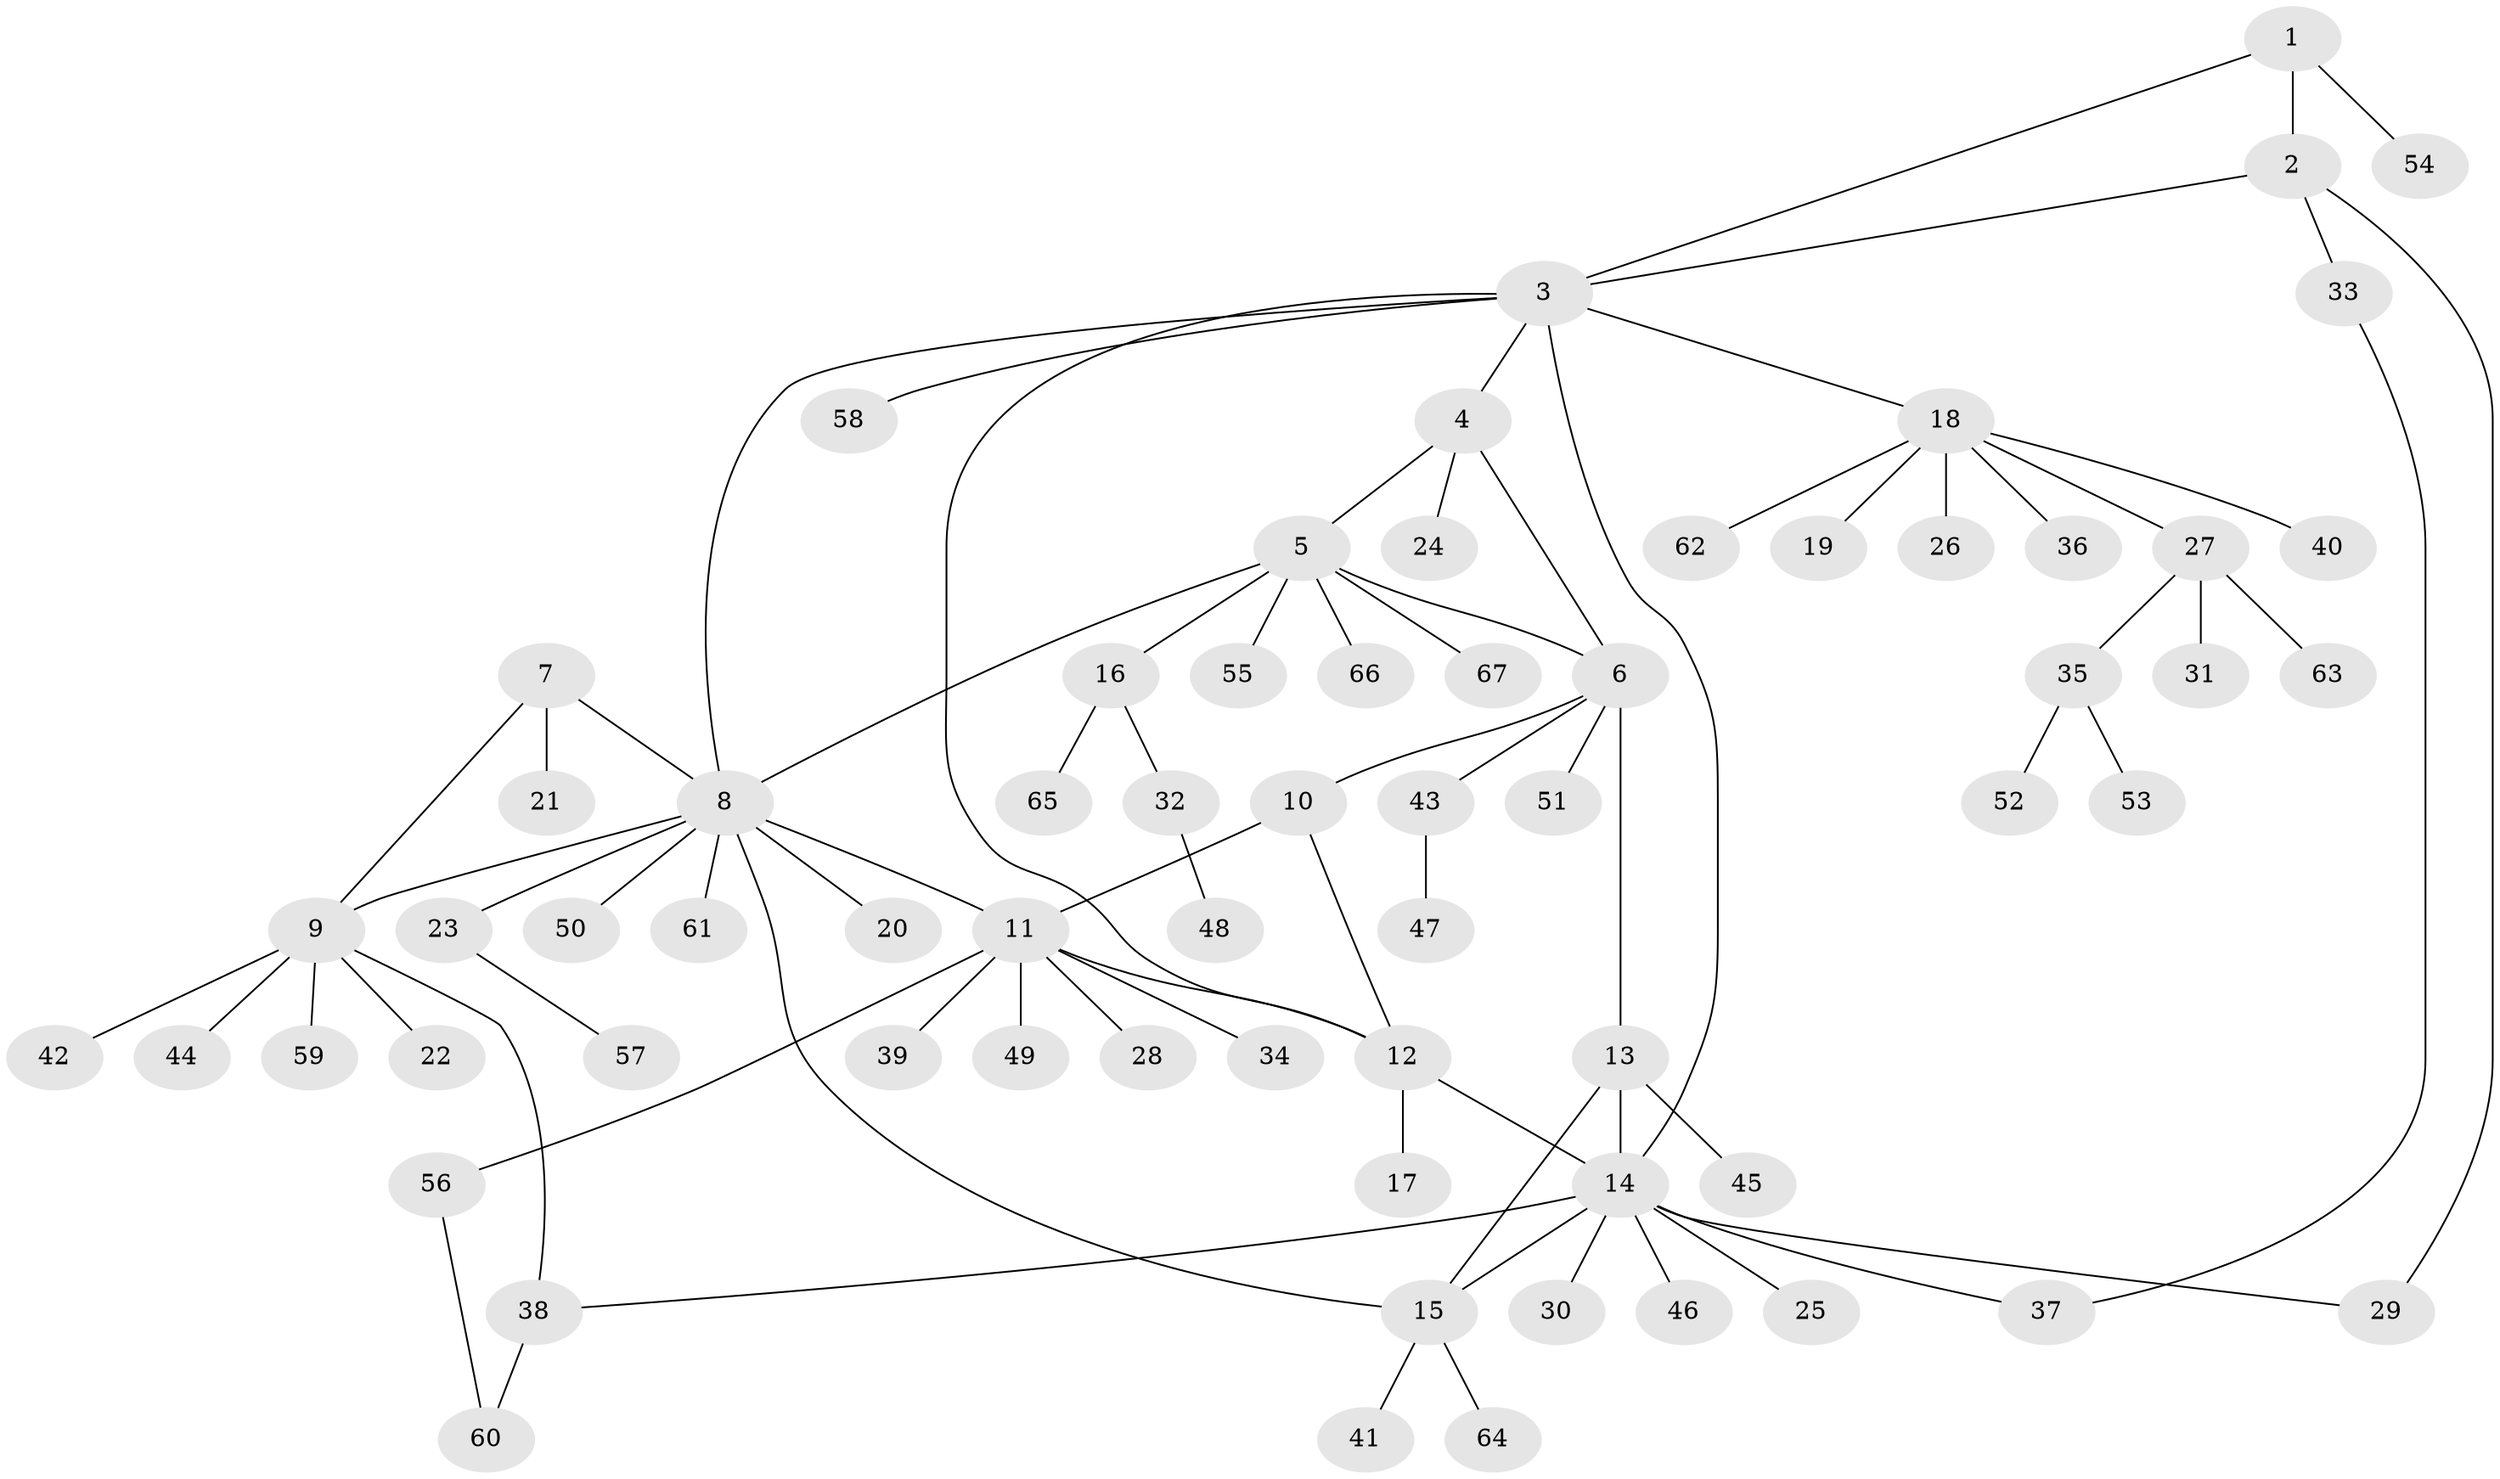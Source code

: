 // coarse degree distribution, {4: 0.025, 6: 0.075, 12: 0.025, 7: 0.05, 8: 0.025, 1: 0.75, 2: 0.05}
// Generated by graph-tools (version 1.1) at 2025/58/03/04/25 21:58:46]
// undirected, 67 vertices, 81 edges
graph export_dot {
graph [start="1"]
  node [color=gray90,style=filled];
  1;
  2;
  3;
  4;
  5;
  6;
  7;
  8;
  9;
  10;
  11;
  12;
  13;
  14;
  15;
  16;
  17;
  18;
  19;
  20;
  21;
  22;
  23;
  24;
  25;
  26;
  27;
  28;
  29;
  30;
  31;
  32;
  33;
  34;
  35;
  36;
  37;
  38;
  39;
  40;
  41;
  42;
  43;
  44;
  45;
  46;
  47;
  48;
  49;
  50;
  51;
  52;
  53;
  54;
  55;
  56;
  57;
  58;
  59;
  60;
  61;
  62;
  63;
  64;
  65;
  66;
  67;
  1 -- 2;
  1 -- 3;
  1 -- 54;
  2 -- 3;
  2 -- 29;
  2 -- 33;
  3 -- 4;
  3 -- 8;
  3 -- 12;
  3 -- 14;
  3 -- 18;
  3 -- 58;
  4 -- 5;
  4 -- 6;
  4 -- 24;
  5 -- 6;
  5 -- 8;
  5 -- 16;
  5 -- 55;
  5 -- 66;
  5 -- 67;
  6 -- 10;
  6 -- 13;
  6 -- 43;
  6 -- 51;
  7 -- 8;
  7 -- 9;
  7 -- 21;
  8 -- 9;
  8 -- 11;
  8 -- 15;
  8 -- 20;
  8 -- 23;
  8 -- 50;
  8 -- 61;
  9 -- 22;
  9 -- 38;
  9 -- 42;
  9 -- 44;
  9 -- 59;
  10 -- 11;
  10 -- 12;
  11 -- 12;
  11 -- 28;
  11 -- 34;
  11 -- 39;
  11 -- 49;
  11 -- 56;
  12 -- 14;
  12 -- 17;
  13 -- 14;
  13 -- 15;
  13 -- 45;
  14 -- 15;
  14 -- 25;
  14 -- 29;
  14 -- 30;
  14 -- 37;
  14 -- 38;
  14 -- 46;
  15 -- 41;
  15 -- 64;
  16 -- 32;
  16 -- 65;
  18 -- 19;
  18 -- 26;
  18 -- 27;
  18 -- 36;
  18 -- 40;
  18 -- 62;
  23 -- 57;
  27 -- 31;
  27 -- 35;
  27 -- 63;
  32 -- 48;
  33 -- 37;
  35 -- 52;
  35 -- 53;
  38 -- 60;
  43 -- 47;
  56 -- 60;
}
